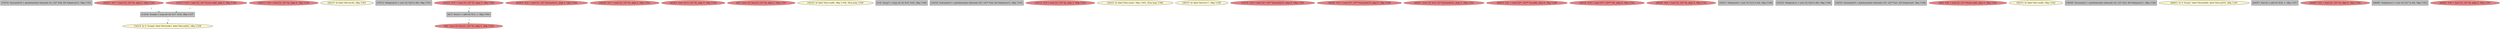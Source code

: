 
digraph G {


node1310 [fillcolor=grey,label="[74/75]  %arrayidx16 = getelementptr inbounds i32, i32* %28, i64 %idxprom15, !dbg !1352",shape=rectangle,style=filled ]
node1287 [fillcolor=grey,label="[13/16]  %cmp4 = icmp ult i32 %17, %18, !dbg !1337",shape=rectangle,style=filled ]
node1286 [fillcolor=lightcoral,label="[30/31]  %29 = load i32, i32* %j, align 4, !dbg !1354",shape=ellipse,style=filled ]
node1284 [fillcolor=lemonchiffon,label="[26/27]  br label %for.inc20, !dbg !1361",shape=ellipse,style=filled ]
node1308 [fillcolor=grey,label="[70/71]  %idxprom15 = zext i32 %29 to i64, !dbg !1352",shape=rectangle,style=filled ]
node1282 [fillcolor=lightcoral,label="[22/23]  %31 = load i32, i32* %i, align 4, !dbg !1362",shape=ellipse,style=filled ]
node1280 [fillcolor=lightcoral,label="[20/21]  %17 = load i32, i32* %i, align 4, !dbg !1334",shape=ellipse,style=filled ]
node1304 [fillcolor=lightcoral,label="[62/63]  %25 = load i32, i32* %arrayidx12, align 4, !dbg !1348",shape=ellipse,style=filled ]
node1285 [fillcolor=lightcoral,label="[28/29]  %27 = load i32, i32* %i, align 4, !dbg !1353",shape=ellipse,style=filled ]
node1281 [fillcolor=lemonchiffon,label="[14/15]  br i1 %cmp4, label %for.body5, label %for.end22, !dbg !1338",shape=ellipse,style=filled ]
node1293 [fillcolor=lightcoral,label="[42/43]  store i32 0, i32* %j, align 4, !dbg !1339",shape=ellipse,style=filled ]
node1273 [fillcolor=lightcoral,label="[0/1]  store i32 %inc18, i32* %j, align 4, !dbg !1357",shape=ellipse,style=filled ]
node1289 [fillcolor=lemonchiffon,label="[34/35]  br label %for.cond6, !dbg !1358, !llvm.loop !1359",shape=ellipse,style=filled ]
node1274 [fillcolor=grey,label="[2/3]  %cmp7 = icmp ult i32 %19, %20, !dbg !1346",shape=rectangle,style=filled ]
node1275 [fillcolor=grey,label="[4/7]  %inc21 = add i32 %31, 1, !dbg !1362",shape=rectangle,style=filled ]
node1288 [fillcolor=grey,label="[32/33]  %arrayidx14 = getelementptr inbounds i32*, i32** %26, i64 %idxprom13, !dbg !1352",shape=rectangle,style=filled ]
node1277 [fillcolor=lightcoral,label="[10/11]  %19 = load i32, i32* %j, align 4, !dbg !1343",shape=ellipse,style=filled ]
node1283 [fillcolor=lemonchiffon,label="[24/25]  br label %for.cond3, !dbg !1363, !llvm.loop !1364",shape=ellipse,style=filled ]
node1278 [fillcolor=lightcoral,label="[12/17]  %18 = load i32, i32* %vsize.addr, align 4, !dbg !1336",shape=ellipse,style=filled ]
node1290 [fillcolor=lemonchiffon,label="[36/37]  br label %for.inc17, !dbg !1356",shape=ellipse,style=filled ]
node1309 [fillcolor=lightcoral,label="[72/73]  %28 = load i32*, i32** %arrayidx14, align 8, !dbg !1352",shape=ellipse,style=filled ]
node1291 [fillcolor=lightcoral,label="[38/39]  %23 = load i32*, i32** %arrayidx10, align 8, !dbg !1348",shape=ellipse,style=filled ]
node1295 [fillcolor=lightcoral,label="[5/6]  store i32 %inc21, i32* %i, align 4, !dbg !1362",shape=ellipse,style=filled ]
node1292 [fillcolor=lightcoral,label="[40/41]  store i32 %25, i32* %arrayidx16, align 4, !dbg !1355",shape=ellipse,style=filled ]
node1306 [fillcolor=lightcoral,label="[66/67]  %21 = load i32**, i32*** %a.addr, align 8, !dbg !1348",shape=ellipse,style=filled ]
node1279 [fillcolor=lightcoral,label="[18/19]  %26 = load i32**, i32*** %b, align 8, !dbg !1352",shape=ellipse,style=filled ]
node1297 [fillcolor=lightcoral,label="[48/49]  %24 = load i32, i32* %j, align 4, !dbg !1351",shape=ellipse,style=filled ]
node1298 [fillcolor=grey,label="[50/51]  %idxprom9 = zext i32 %22 to i64, !dbg !1348",shape=rectangle,style=filled ]
node1299 [fillcolor=grey,label="[52/53]  %idxprom11 = zext i32 %24 to i64, !dbg !1348",shape=rectangle,style=filled ]
node1300 [fillcolor=grey,label="[54/55]  %arrayidx10 = getelementptr inbounds i32*, i32** %21, i64 %idxprom9, !dbg !1348",shape=rectangle,style=filled ]
node1276 [fillcolor=lightcoral,label="[8/9]  %20 = load i32, i32* %hsize.addr, align 4, !dbg !1345",shape=ellipse,style=filled ]
node1301 [fillcolor=lemonchiffon,label="[56/57]  br label %for.cond6, !dbg !1342",shape=ellipse,style=filled ]
node1302 [fillcolor=grey,label="[58/59]  %arrayidx12 = getelementptr inbounds i32, i32* %23, i64 %idxprom11, !dbg !1348",shape=rectangle,style=filled ]
node1303 [fillcolor=lemonchiffon,label="[60/61]  br i1 %cmp7, label %for.body8, label %for.end19, !dbg !1347",shape=ellipse,style=filled ]
node1296 [fillcolor=grey,label="[46/47]  %inc18 = add i32 %30, 1, !dbg !1357",shape=rectangle,style=filled ]
node1294 [fillcolor=lightcoral,label="[44/45]  %22 = load i32, i32* %i, align 4, !dbg !1350",shape=ellipse,style=filled ]
node1307 [fillcolor=grey,label="[68/69]  %idxprom13 = zext i32 %27 to i64, !dbg !1352",shape=rectangle,style=filled ]
node1305 [fillcolor=lightcoral,label="[64/65]  %30 = load i32, i32* %j, align 4, !dbg !1357",shape=ellipse,style=filled ]

node1275->node1295 [style=dotted,color=forestgreen,label="T",fontcolor=forestgreen ]
node1280->node1287 [style=dotted,color=forestgreen,label="T",fontcolor=forestgreen ]
node1278->node1287 [style=dotted,color=forestgreen,label="T",fontcolor=forestgreen ]
node1287->node1281 [style=dotted,color=forestgreen,label="T",fontcolor=forestgreen ]
node1282->node1275 [style=dotted,color=forestgreen,label="T",fontcolor=forestgreen ]


}

